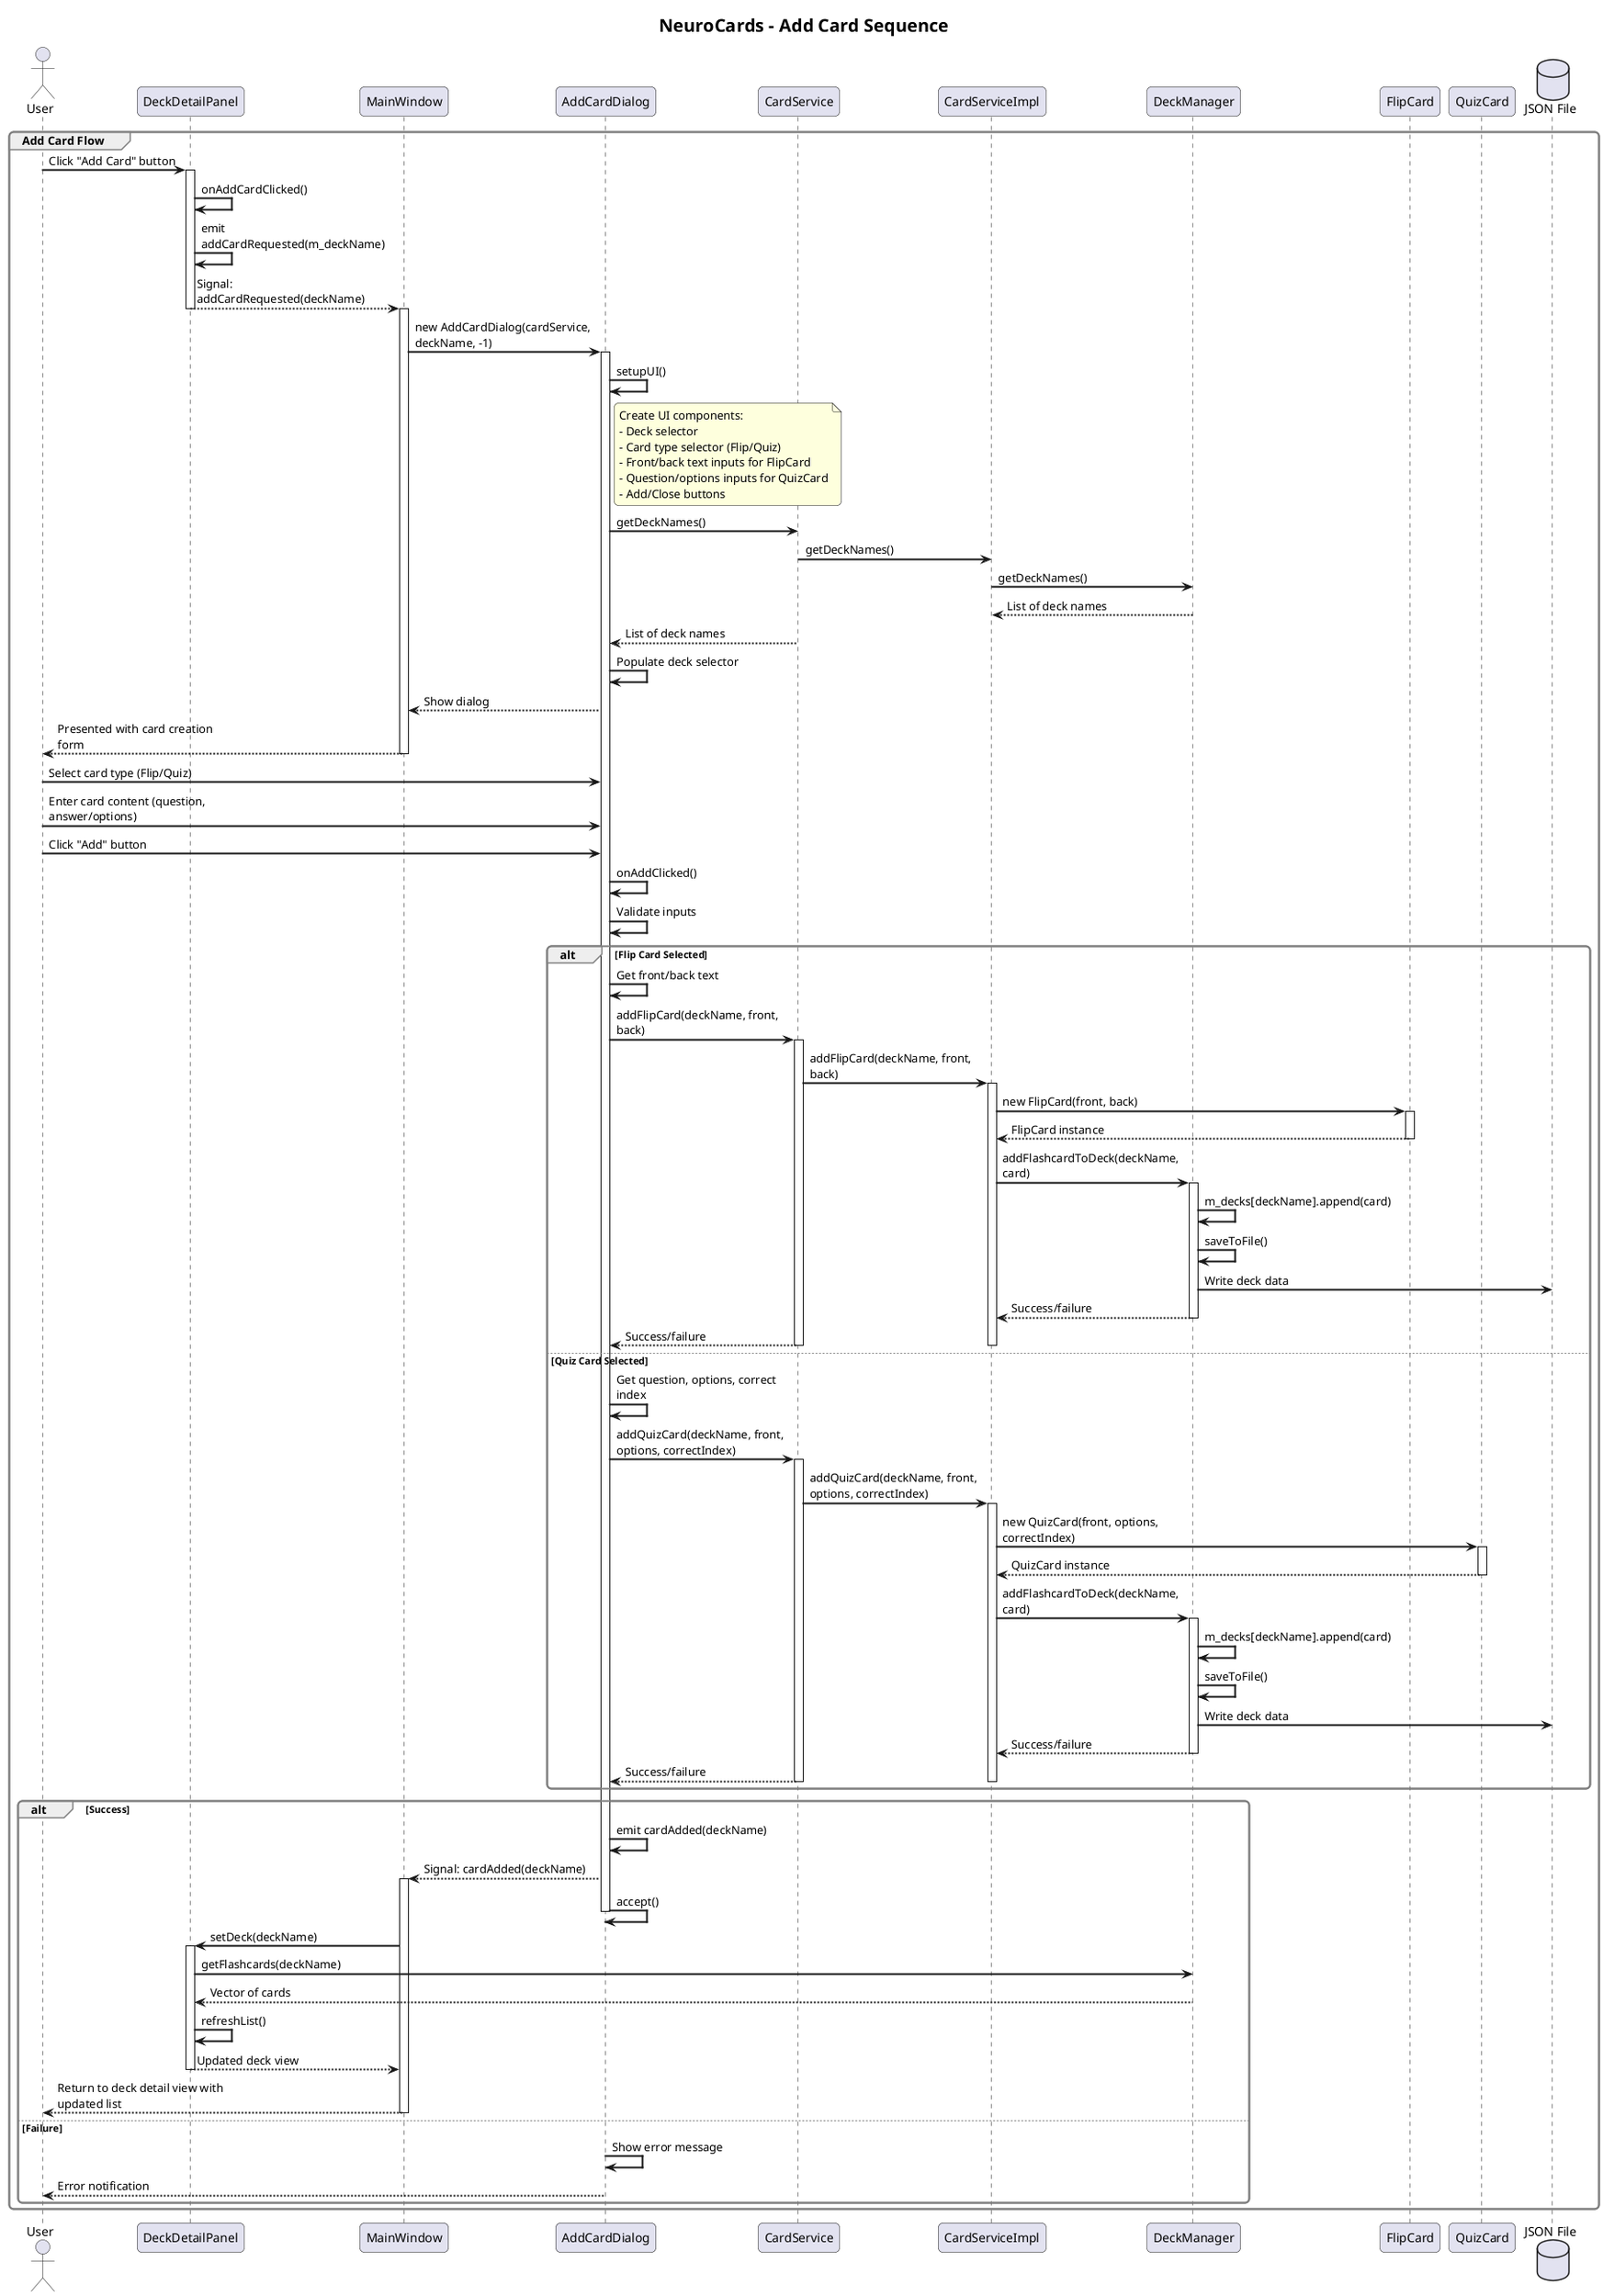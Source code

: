 @startuml AddCard_Sequence

skinparam sequenceArrowThickness 2
skinparam roundcorner 10
skinparam maxmessagesize 200
skinparam sequenceParticipant bold
skinparam sequenceGroupBorderColor gray
skinparam sequenceGroupBorderThickness 2
skinparam backgroundColor white
skinparam titleFontSize 20

actor User
participant "DeckDetailPanel" as DDP
participant "MainWindow" as MW
participant "AddCardDialog" as ACD
participant "CardService" as CS
participant "CardServiceImpl" as CSI
participant "DeckManager" as DM
participant "FlipCard" as FC
participant "QuizCard" as QC
database "JSON File" as JSON

title NeuroCards - Add Card Sequence

group Add Card Flow
    User -> DDP: Click "Add Card" button
    activate DDP
    DDP -> DDP: onAddCardClicked()
    DDP -> DDP: emit addCardRequested(m_deckName)
    MW <-- DDP: Signal: addCardRequested(deckName)
    deactivate DDP
    
    activate MW
    MW -> ACD: new AddCardDialog(cardService, deckName, -1)
    activate ACD
    ACD -> ACD: setupUI()
    
    note right of ACD
        Create UI components:
        - Deck selector
        - Card type selector (Flip/Quiz)
        - Front/back text inputs for FlipCard
        - Question/options inputs for QuizCard
        - Add/Close buttons
    end note
    
    ACD -> CS: getDeckNames()
    CS -> CSI: getDeckNames()
    CSI -> DM: getDeckNames()
    CSI <-- DM: List of deck names
    ACD <-- CS: List of deck names
    ACD -> ACD: Populate deck selector
    
    MW <-- ACD: Show dialog
    User <-- MW: Presented with card creation form
    deactivate MW
    
    User -> ACD: Select card type (Flip/Quiz)
    User -> ACD: Enter card content (question, answer/options)
    User -> ACD: Click "Add" button
    
    ACD -> ACD: onAddClicked()
    ACD -> ACD: Validate inputs
    
    alt Flip Card Selected
        ACD -> ACD: Get front/back text
        ACD -> CS: addFlipCard(deckName, front, back)
        activate CS
        CS -> CSI: addFlipCard(deckName, front, back)
        activate CSI
        CSI -> FC: new FlipCard(front, back)
        activate FC
        CSI <-- FC: FlipCard instance
        deactivate FC
        CSI -> DM: addFlashcardToDeck(deckName, card)
        activate DM
        DM -> DM: m_decks[deckName].append(card)
        DM -> DM: saveToFile()
        DM -> JSON: Write deck data
        CSI <-- DM: Success/failure
        deactivate DM
        ACD <-- CS: Success/failure
        deactivate CSI
        deactivate CS
        
    else Quiz Card Selected
        ACD -> ACD: Get question, options, correct index
        ACD -> CS: addQuizCard(deckName, front, options, correctIndex)
        activate CS
        CS -> CSI: addQuizCard(deckName, front, options, correctIndex)
        activate CSI
        CSI -> QC: new QuizCard(front, options, correctIndex)
        activate QC
        CSI <-- QC: QuizCard instance
        deactivate QC
        CSI -> DM: addFlashcardToDeck(deckName, card)
        activate DM
        DM -> DM: m_decks[deckName].append(card)
        DM -> DM: saveToFile()
        DM -> JSON: Write deck data
        CSI <-- DM: Success/failure
        deactivate DM
        ACD <-- CS: Success/failure
        deactivate CSI
        deactivate CS
    end
    
    alt Success
        ACD -> ACD: emit cardAdded(deckName)
        MW <-- ACD: Signal: cardAdded(deckName)
        activate MW
        ACD -> ACD: accept()
        deactivate ACD
        MW -> DDP: setDeck(deckName)
        activate DDP
        DDP -> DM: getFlashcards(deckName)
        DDP <-- DM: Vector of cards
        DDP -> DDP: refreshList()
        MW <-- DDP: Updated deck view
        deactivate DDP
        User <-- MW: Return to deck detail view with updated list
        deactivate MW
    else Failure
        ACD -> ACD: Show error message
        User <-- ACD: Error notification
    end
end

@enduml